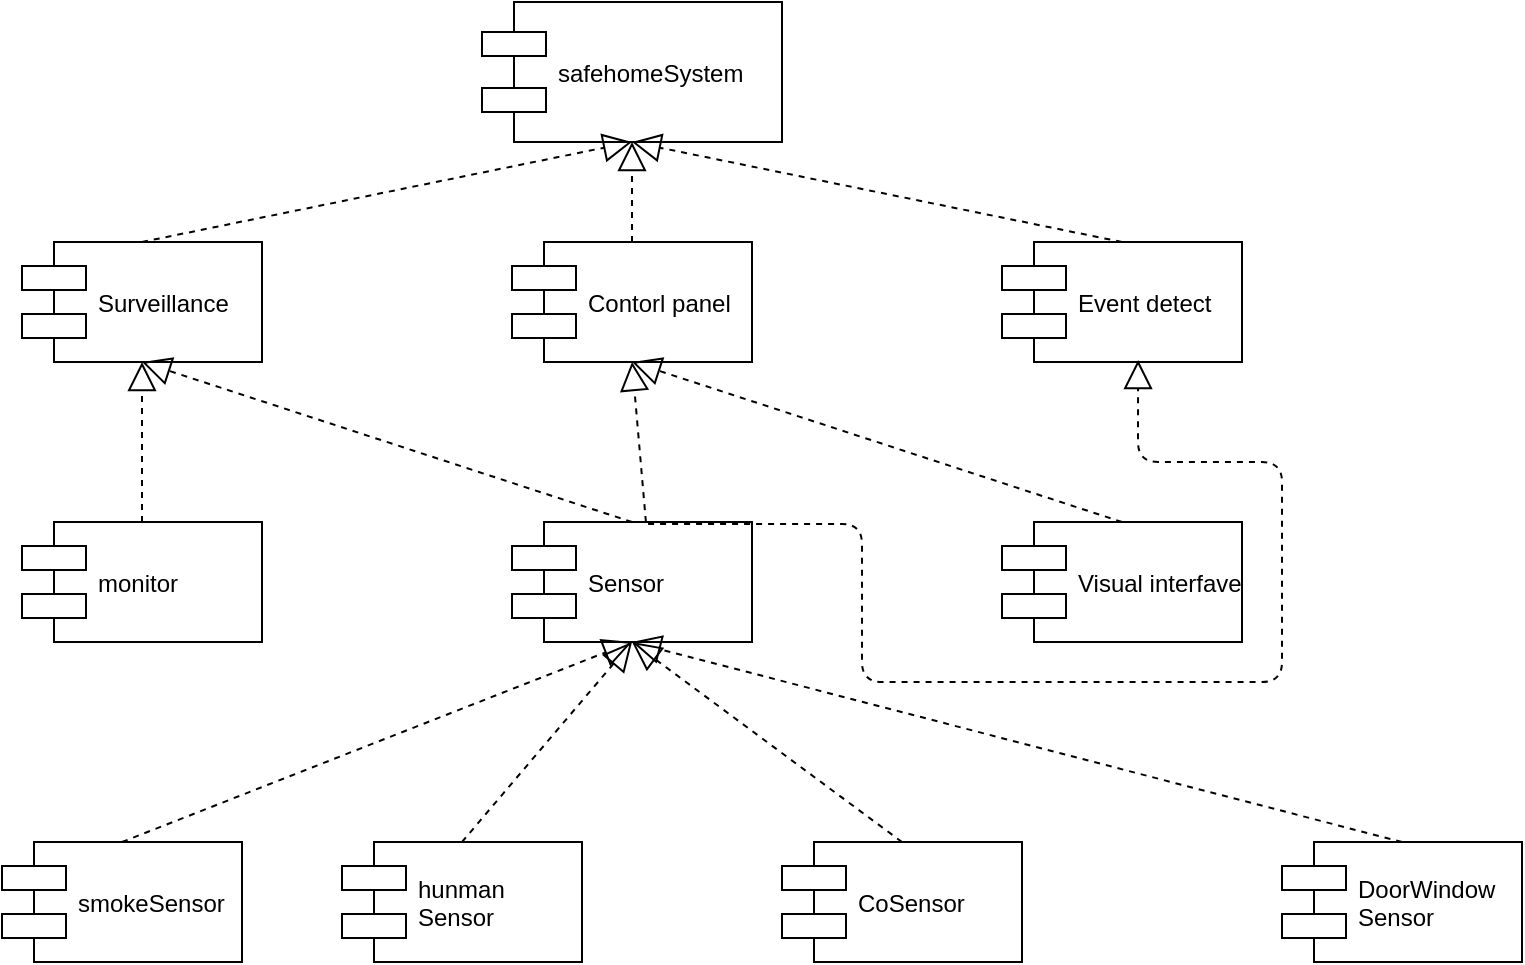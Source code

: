<mxfile version="12.2.2" type="device" pages="1"><diagram id="mJLYezh_bYhZCD23hMaZ" name="第 1 页"><mxGraphModel dx="883" dy="666" grid="1" gridSize="10" guides="1" tooltips="1" connect="1" arrows="1" fold="1" page="1" pageScale="1" pageWidth="1600" pageHeight="1200" math="0" shadow="0"><root><mxCell id="0"/><mxCell id="1" parent="0"/><mxCell id="9Qk88tN4ZdQkC36OOLNO-1" value="safehomeSystem" style="shape=component;align=left;spacingLeft=36;" vertex="1" parent="1"><mxGeometry x="370" y="130" width="150" height="70" as="geometry"/></mxCell><mxCell id="9Qk88tN4ZdQkC36OOLNO-3" value="Contorl panel" style="shape=component;align=left;spacingLeft=36;" vertex="1" parent="1"><mxGeometry x="385" y="250" width="120" height="60" as="geometry"/></mxCell><mxCell id="9Qk88tN4ZdQkC36OOLNO-4" value="Event detect" style="shape=component;align=left;spacingLeft=36;" vertex="1" parent="1"><mxGeometry x="630" y="250" width="120" height="60" as="geometry"/></mxCell><mxCell id="9Qk88tN4ZdQkC36OOLNO-5" value="Sensor" style="shape=component;align=left;spacingLeft=36;" vertex="1" parent="1"><mxGeometry x="385" y="390" width="120" height="60" as="geometry"/></mxCell><mxCell id="9Qk88tN4ZdQkC36OOLNO-10" value="DoorWindow&#10;Sensor" style="shape=component;align=left;spacingLeft=36;" vertex="1" parent="1"><mxGeometry x="770" y="550" width="120" height="60" as="geometry"/></mxCell><mxCell id="9Qk88tN4ZdQkC36OOLNO-11" value="CoSensor" style="shape=component;align=left;spacingLeft=36;" vertex="1" parent="1"><mxGeometry x="520" y="550" width="120" height="60" as="geometry"/></mxCell><mxCell id="9Qk88tN4ZdQkC36OOLNO-12" value="smokeSensor" style="shape=component;align=left;spacingLeft=36;" vertex="1" parent="1"><mxGeometry x="130" y="550" width="120" height="60" as="geometry"/></mxCell><mxCell id="9Qk88tN4ZdQkC36OOLNO-13" value="hunman&#10;Sensor" style="shape=component;align=left;spacingLeft=36;" vertex="1" parent="1"><mxGeometry x="300" y="550" width="120" height="60" as="geometry"/></mxCell><mxCell id="9Qk88tN4ZdQkC36OOLNO-17" value="Surveillance" style="shape=component;align=left;spacingLeft=36;" vertex="1" parent="1"><mxGeometry x="140" y="250" width="120" height="60" as="geometry"/></mxCell><mxCell id="9Qk88tN4ZdQkC36OOLNO-21" value="monitor" style="shape=component;align=left;spacingLeft=36;" vertex="1" parent="1"><mxGeometry x="140" y="390" width="120" height="60" as="geometry"/></mxCell><mxCell id="9Qk88tN4ZdQkC36OOLNO-22" value="Visual interfave" style="shape=component;align=left;spacingLeft=36;" vertex="1" parent="1"><mxGeometry x="630" y="390" width="120" height="60" as="geometry"/></mxCell><mxCell id="9Qk88tN4ZdQkC36OOLNO-28" value="" style="endArrow=block;dashed=1;endFill=0;endSize=12;html=1;exitX=0.5;exitY=0;exitDx=0;exitDy=0;entryX=0.5;entryY=1;entryDx=0;entryDy=0;" edge="1" parent="1" source="9Qk88tN4ZdQkC36OOLNO-17" target="9Qk88tN4ZdQkC36OOLNO-1"><mxGeometry width="160" relative="1" as="geometry"><mxPoint x="100" y="620" as="sourcePoint"/><mxPoint x="430" y="220" as="targetPoint"/></mxGeometry></mxCell><mxCell id="9Qk88tN4ZdQkC36OOLNO-31" value="" style="endArrow=block;dashed=1;endFill=0;endSize=12;html=1;exitX=0.5;exitY=0;exitDx=0;exitDy=0;entryX=0.5;entryY=1;entryDx=0;entryDy=0;" edge="1" parent="1" source="9Qk88tN4ZdQkC36OOLNO-3" target="9Qk88tN4ZdQkC36OOLNO-1"><mxGeometry width="160" relative="1" as="geometry"><mxPoint x="210" y="260" as="sourcePoint"/><mxPoint x="455" y="210" as="targetPoint"/></mxGeometry></mxCell><mxCell id="9Qk88tN4ZdQkC36OOLNO-32" value="" style="endArrow=block;dashed=1;endFill=0;endSize=12;html=1;exitX=0.5;exitY=0;exitDx=0;exitDy=0;entryX=0.5;entryY=1;entryDx=0;entryDy=0;" edge="1" parent="1" source="9Qk88tN4ZdQkC36OOLNO-4" target="9Qk88tN4ZdQkC36OOLNO-1"><mxGeometry width="160" relative="1" as="geometry"><mxPoint x="220" y="270" as="sourcePoint"/><mxPoint x="540" y="220" as="targetPoint"/></mxGeometry></mxCell><mxCell id="9Qk88tN4ZdQkC36OOLNO-34" value="" style="endArrow=block;dashed=1;endFill=0;endSize=12;html=1;exitX=0.5;exitY=0;exitDx=0;exitDy=0;entryX=0.5;entryY=1;entryDx=0;entryDy=0;" edge="1" parent="1" source="9Qk88tN4ZdQkC36OOLNO-21" target="9Qk88tN4ZdQkC36OOLNO-17"><mxGeometry width="160" relative="1" as="geometry"><mxPoint x="210" y="260" as="sourcePoint"/><mxPoint x="455" y="210" as="targetPoint"/></mxGeometry></mxCell><mxCell id="9Qk88tN4ZdQkC36OOLNO-35" value="" style="endArrow=block;dashed=1;endFill=0;endSize=12;html=1;exitX=0.5;exitY=0;exitDx=0;exitDy=0;entryX=0.5;entryY=1;entryDx=0;entryDy=0;" edge="1" parent="1" source="9Qk88tN4ZdQkC36OOLNO-5" target="9Qk88tN4ZdQkC36OOLNO-17"><mxGeometry width="160" relative="1" as="geometry"><mxPoint x="220" y="270" as="sourcePoint"/><mxPoint x="465" y="220" as="targetPoint"/></mxGeometry></mxCell><mxCell id="9Qk88tN4ZdQkC36OOLNO-36" value="" style="endArrow=block;dashed=1;endFill=0;endSize=12;html=1;exitX=0.558;exitY=0;exitDx=0;exitDy=0;entryX=0.5;entryY=1;entryDx=0;entryDy=0;exitPerimeter=0;" edge="1" parent="1" source="9Qk88tN4ZdQkC36OOLNO-5" target="9Qk88tN4ZdQkC36OOLNO-3"><mxGeometry width="160" relative="1" as="geometry"><mxPoint x="230" y="280" as="sourcePoint"/><mxPoint x="475" y="230" as="targetPoint"/></mxGeometry></mxCell><mxCell id="9Qk88tN4ZdQkC36OOLNO-38" value="" style="endArrow=block;dashed=1;endFill=0;endSize=12;html=1;exitX=0.567;exitY=0.017;exitDx=0;exitDy=0;entryX=0.567;entryY=0.983;entryDx=0;entryDy=0;exitPerimeter=0;entryPerimeter=0;" edge="1" parent="1" source="9Qk88tN4ZdQkC36OOLNO-5" target="9Qk88tN4ZdQkC36OOLNO-4"><mxGeometry width="160" relative="1" as="geometry"><mxPoint x="240" y="290" as="sourcePoint"/><mxPoint x="485" y="240" as="targetPoint"/><Array as="points"><mxPoint x="560" y="391"/><mxPoint x="560" y="470"/><mxPoint x="770" y="470"/><mxPoint x="770" y="360"/><mxPoint x="698" y="360"/></Array></mxGeometry></mxCell><mxCell id="9Qk88tN4ZdQkC36OOLNO-39" value="" style="endArrow=block;dashed=1;endFill=0;endSize=12;html=1;exitX=0.5;exitY=0;exitDx=0;exitDy=0;entryX=0.5;entryY=1;entryDx=0;entryDy=0;" edge="1" parent="1" source="9Qk88tN4ZdQkC36OOLNO-22" target="9Qk88tN4ZdQkC36OOLNO-3"><mxGeometry width="160" relative="1" as="geometry"><mxPoint x="250" y="300" as="sourcePoint"/><mxPoint x="495" y="250" as="targetPoint"/></mxGeometry></mxCell><mxCell id="9Qk88tN4ZdQkC36OOLNO-40" value="" style="endArrow=block;dashed=1;endFill=0;endSize=12;html=1;exitX=0.5;exitY=0;exitDx=0;exitDy=0;entryX=0.5;entryY=1;entryDx=0;entryDy=0;" edge="1" parent="1" source="9Qk88tN4ZdQkC36OOLNO-12" target="9Qk88tN4ZdQkC36OOLNO-5"><mxGeometry width="160" relative="1" as="geometry"><mxPoint x="260" y="310" as="sourcePoint"/><mxPoint x="445" y="490" as="targetPoint"/></mxGeometry></mxCell><mxCell id="9Qk88tN4ZdQkC36OOLNO-41" value="" style="endArrow=block;dashed=1;endFill=0;endSize=12;html=1;exitX=0.5;exitY=0;exitDx=0;exitDy=0;entryX=0.5;entryY=1;entryDx=0;entryDy=0;" edge="1" parent="1" source="9Qk88tN4ZdQkC36OOLNO-13" target="9Qk88tN4ZdQkC36OOLNO-5"><mxGeometry width="160" relative="1" as="geometry"><mxPoint x="270" y="320" as="sourcePoint"/><mxPoint x="515" y="270" as="targetPoint"/></mxGeometry></mxCell><mxCell id="9Qk88tN4ZdQkC36OOLNO-42" value="" style="endArrow=block;dashed=1;endFill=0;endSize=12;html=1;exitX=0.5;exitY=0;exitDx=0;exitDy=0;entryX=0.5;entryY=1;entryDx=0;entryDy=0;" edge="1" parent="1" source="9Qk88tN4ZdQkC36OOLNO-11" target="9Qk88tN4ZdQkC36OOLNO-5"><mxGeometry width="160" relative="1" as="geometry"><mxPoint x="280" y="330" as="sourcePoint"/><mxPoint x="460" y="500" as="targetPoint"/></mxGeometry></mxCell><mxCell id="9Qk88tN4ZdQkC36OOLNO-43" value="" style="endArrow=block;dashed=1;endFill=0;endSize=12;html=1;exitX=0.5;exitY=0;exitDx=0;exitDy=0;entryX=0.5;entryY=1;entryDx=0;entryDy=0;" edge="1" parent="1" source="9Qk88tN4ZdQkC36OOLNO-10" target="9Qk88tN4ZdQkC36OOLNO-5"><mxGeometry width="160" relative="1" as="geometry"><mxPoint x="290" y="340" as="sourcePoint"/><mxPoint x="470" y="510" as="targetPoint"/></mxGeometry></mxCell></root></mxGraphModel></diagram></mxfile>